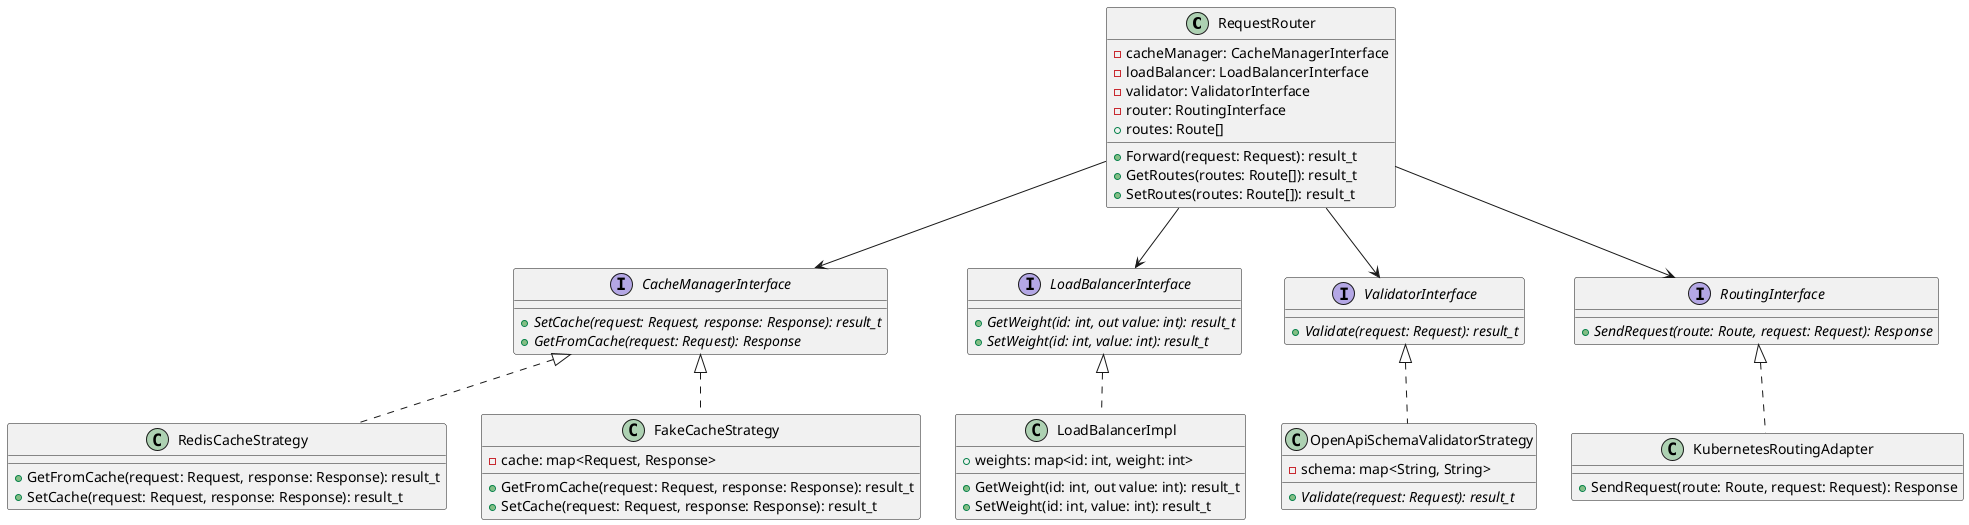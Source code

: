 @startuml
class RequestRouter {
  -cacheManager: CacheManagerInterface
  -loadBalancer: LoadBalancerInterface
  -validator: ValidatorInterface
  -router: RoutingInterface
  +routes: Route[]
  +Forward(request: Request): result_t
  +GetRoutes(routes: Route[]): result_t
  +SetRoutes(routes: Route[]): result_t
}

interface CacheManagerInterface {
  {abstract} +SetCache(request: Request, response: Response): result_t
  {abstract} +GetFromCache(request: Request): Response
}

class RedisCacheStrategy implements CacheManagerInterface {
  +GetFromCache(request: Request, response: Response): result_t
  +SetCache(request: Request, response: Response): result_t
}

class FakeCacheStrategy implements CacheManagerInterface {
  -cache: map<Request, Response>
  +GetFromCache(request: Request, response: Response): result_t
  +SetCache(request: Request, response: Response): result_t
}

interface LoadBalancerInterface {
  {abstract} +GetWeight(id: int, out value: int): result_t
  {abstract} +SetWeight(id: int, value: int): result_t

}

class LoadBalancerImpl implements LoadBalancerInterface {
  +weights: map<id: int, weight: int>
  +GetWeight(id: int, out value: int): result_t
  +SetWeight(id: int, value: int): result_t
}

interface ValidatorInterface {
  {abstract} +Validate(request: Request): result_t
}

class OpenApiSchemaValidatorStrategy implements ValidatorInterface {
  -schema: map<String, String>
  {abstract} +Validate(request: Request): result_t
}

interface RoutingInterface {
  {abstract} +SendRequest(route: Route, request: Request): Response
}

class KubernetesRoutingAdapter implements RoutingInterface {
  +SendRequest(route: Route, request: Request): Response
}

RequestRouter --> RoutingInterface
RequestRouter --> CacheManagerInterface
RequestRouter --> LoadBalancerInterface
RequestRouter --> ValidatorInterface
@enduml
